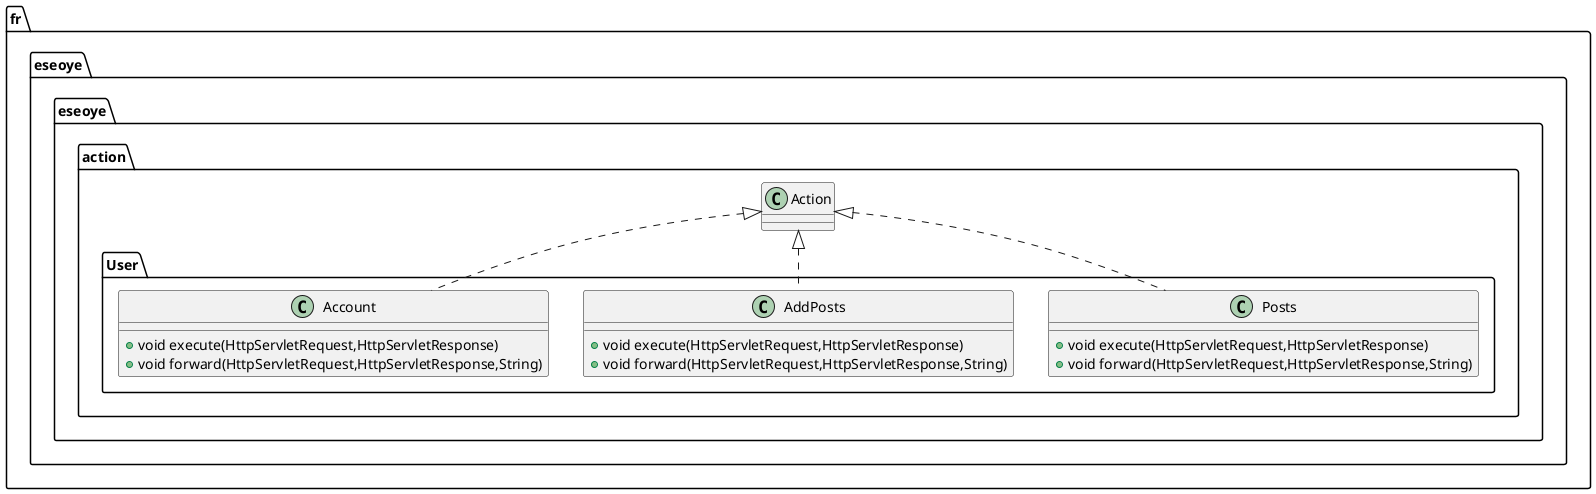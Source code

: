 @startuml
class fr.eseoye.eseoye.action.User.Posts {
+ void execute(HttpServletRequest,HttpServletResponse)
+ void forward(HttpServletRequest,HttpServletResponse,String)
}
class fr.eseoye.eseoye.action.User.AddPosts {
+ void execute(HttpServletRequest,HttpServletResponse)
+ void forward(HttpServletRequest,HttpServletResponse,String)
}
class fr.eseoye.eseoye.action.User.Account {
+ void execute(HttpServletRequest,HttpServletResponse)
+ void forward(HttpServletRequest,HttpServletResponse,String)
}


fr.eseoye.eseoye.action.Action <|.. fr.eseoye.eseoye.action.User.Posts
fr.eseoye.eseoye.action.Action <|.. fr.eseoye.eseoye.action.User.AddPosts
fr.eseoye.eseoye.action.Action <|.. fr.eseoye.eseoye.action.User.Account
@enduml